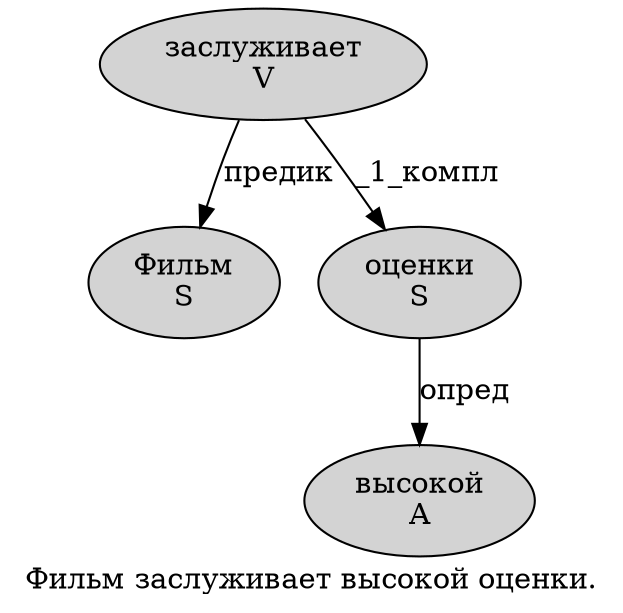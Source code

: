 digraph SENTENCE_1646 {
	graph [label="Фильм заслуживает высокой оценки."]
	node [style=filled]
		0 [label="Фильм
S" color="" fillcolor=lightgray penwidth=1 shape=ellipse]
		1 [label="заслуживает
V" color="" fillcolor=lightgray penwidth=1 shape=ellipse]
		2 [label="высокой
A" color="" fillcolor=lightgray penwidth=1 shape=ellipse]
		3 [label="оценки
S" color="" fillcolor=lightgray penwidth=1 shape=ellipse]
			1 -> 0 [label="предик"]
			1 -> 3 [label="_1_компл"]
			3 -> 2 [label="опред"]
}